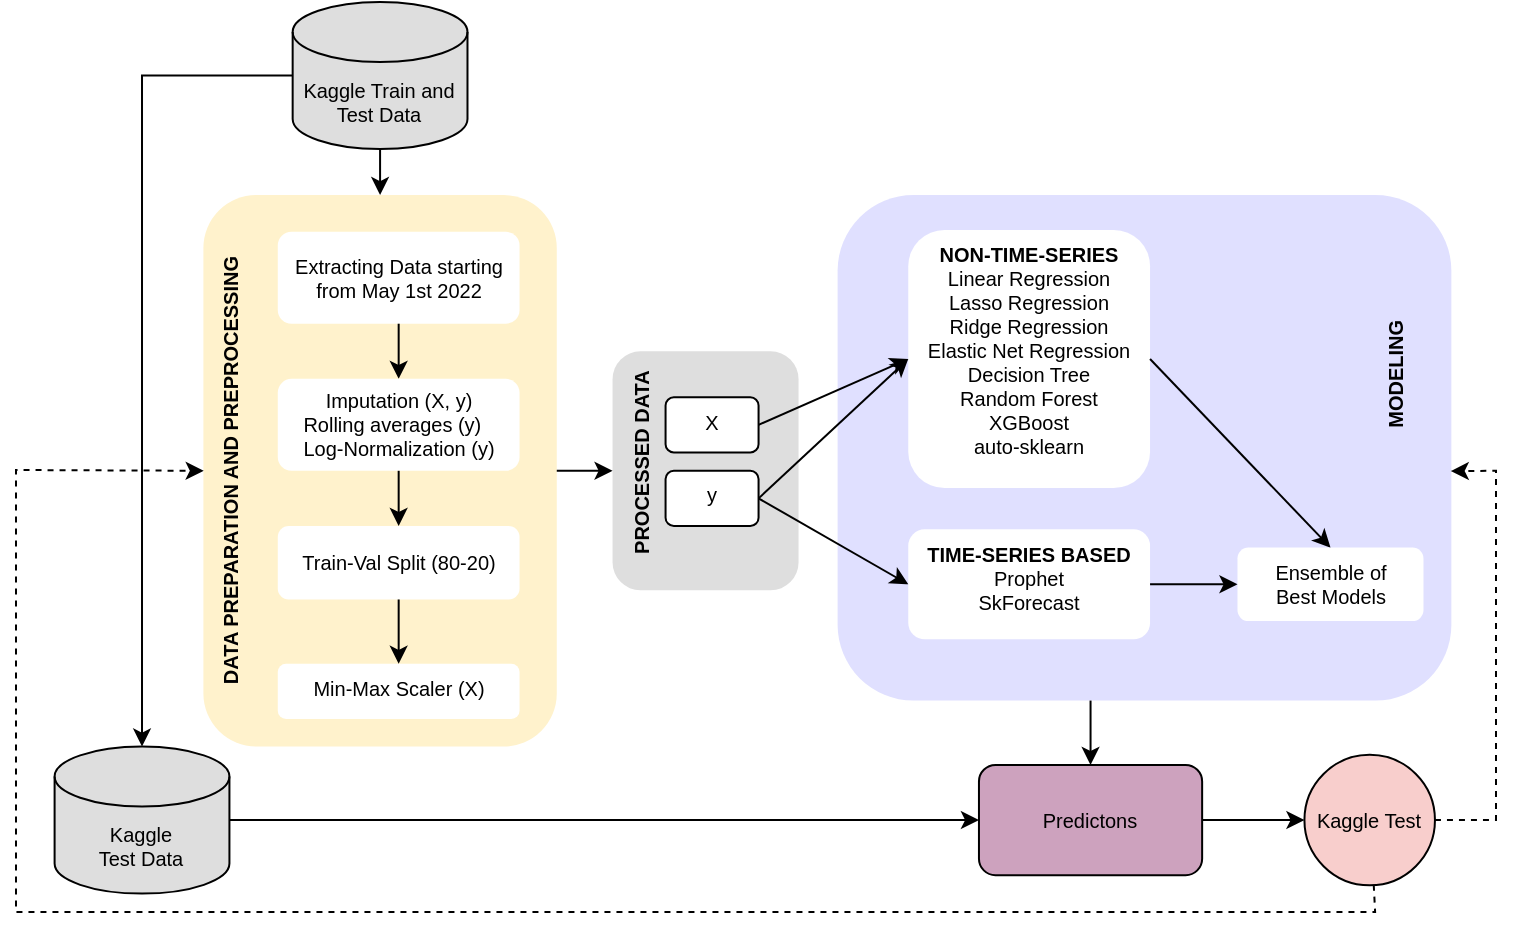 <mxfile version="20.6.2"><diagram id="iYTmLkJy4PgQhtcWpvg6" name="Page-1"><mxGraphModel dx="988" dy="609" grid="0" gridSize="10" guides="1" tooltips="1" connect="1" arrows="1" fold="1" page="1" pageScale="1" pageWidth="827" pageHeight="1169" math="0" shadow="0"><root><mxCell id="0"/><mxCell id="1" parent="0"/><mxCell id="OmxvKEESYGOB03K-nxM1-37" value="" style="rounded=1;whiteSpace=wrap;html=1;fontSize=10;fillColor=#E0E0FF;strokeColor=none;" parent="1" vertex="1"><mxGeometry x="460.803" y="226.515" width="306.879" height="252.778" as="geometry"/></mxCell><mxCell id="USxAGzm4dyzUNOLXKaWT-20" value="&lt;div style=&quot;font-size: 10px;&quot;&gt;&lt;b style=&quot;font-size: 10px;&quot;&gt;NON-TIME-SERIES&lt;/b&gt;&lt;/div&gt;&lt;div style=&quot;font-size: 10px;&quot;&gt;&lt;span style=&quot;font-size: 10px;&quot;&gt;Linear Regression&lt;/span&gt;&lt;br style=&quot;font-size: 10px;&quot;&gt;&lt;/div&gt;&lt;div style=&quot;font-size: 10px;&quot;&gt;&lt;font style=&quot;font-size: 10px;&quot;&gt;Lasso Regression&lt;/font&gt;&lt;/div&gt;&lt;div style=&quot;font-size: 10px;&quot;&gt;&lt;font style=&quot;font-size: 10px;&quot;&gt;Ridge Regression&lt;/font&gt;&lt;/div&gt;&lt;div style=&quot;font-size: 10px;&quot;&gt;&lt;font style=&quot;font-size: 10px;&quot;&gt;Elastic Net Regression&lt;/font&gt;&lt;/div&gt;&lt;div style=&quot;font-size: 10px;&quot;&gt;&lt;font style=&quot;font-size: 10px;&quot;&gt;Decision Tree&lt;/font&gt;&lt;/div&gt;&lt;div style=&quot;font-size: 10px;&quot;&gt;&lt;font style=&quot;font-size: 10px;&quot;&gt;Random Forest&lt;/font&gt;&lt;/div&gt;&lt;div style=&quot;font-size: 10px;&quot;&gt;&lt;font style=&quot;font-size: 10px;&quot;&gt;XGBoost&lt;/font&gt;&lt;/div&gt;&lt;div style=&quot;font-size: 10px;&quot;&gt;&lt;font style=&quot;font-size: 10px;&quot;&gt;auto-sklearn&lt;/font&gt;&lt;/div&gt;&lt;div style=&quot;font-size: 10px;&quot;&gt;&lt;font style=&quot;font-size: 10px;&quot;&gt;&lt;br style=&quot;font-size: 10px;&quot;&gt;&lt;/font&gt;&lt;/div&gt;&lt;div style=&quot;font-size: 10px;&quot;&gt;&lt;br style=&quot;font-size: 10px;&quot;&gt;&lt;/div&gt;" style="rounded=1;whiteSpace=wrap;html=1;verticalAlign=top;strokeColor=none;fontSize=10;" parent="1" vertex="1"><mxGeometry x="496.14" y="243.98" width="120.89" height="129.02" as="geometry"/></mxCell><mxCell id="USxAGzm4dyzUNOLXKaWT-21" value="&lt;div style=&quot;font-size: 10px;&quot;&gt;&lt;b style=&quot;font-size: 10px;&quot;&gt;TIME-SERIES BASED&lt;/b&gt;&lt;/div&gt;&lt;div style=&quot;font-size: 10px;&quot;&gt;&lt;font style=&quot;font-size: 10px;&quot;&gt;Prophet&lt;/font&gt;&lt;/div&gt;&lt;div style=&quot;font-size: 10px;&quot;&gt;&lt;font style=&quot;font-size: 10px;&quot;&gt;SkForecast&lt;/font&gt;&lt;/div&gt;" style="rounded=1;whiteSpace=wrap;html=1;verticalAlign=top;align=center;strokeColor=none;fontSize=10;" parent="1" vertex="1"><mxGeometry x="496.14" y="393.67" width="120.89" height="55" as="geometry"/></mxCell><mxCell id="USxAGzm4dyzUNOLXKaWT-23" value="Ensemble of &lt;br style=&quot;font-size: 10px;&quot;&gt;Best Models" style="rounded=1;whiteSpace=wrap;html=1;verticalAlign=top;align=center;strokeColor=none;fontSize=10;" parent="1" vertex="1"><mxGeometry x="660.739" y="402.784" width="92.994" height="36.768" as="geometry"/></mxCell><mxCell id="USxAGzm4dyzUNOLXKaWT-28" value="Predictons" style="rounded=1;whiteSpace=wrap;html=1;fillColor=#CDA2BE;fontSize=10;" parent="1" vertex="1"><mxGeometry x="531.478" y="511.465" width="111.592" height="55.152" as="geometry"/></mxCell><mxCell id="USxAGzm4dyzUNOLXKaWT-29" value="" style="endArrow=classic;html=1;rounded=0;exitX=1;exitY=0.5;exitDx=0;exitDy=0;entryX=0;entryY=0.5;entryDx=0;entryDy=0;exitPerimeter=0;fontSize=10;" parent="1" source="OmxvKEESYGOB03K-nxM1-55" target="USxAGzm4dyzUNOLXKaWT-28" edge="1"><mxGeometry width="50" height="50" relative="1" as="geometry"><mxPoint x="171.592" y="566.616" as="sourcePoint"/><mxPoint x="394.777" y="566.616" as="targetPoint"/></mxGeometry></mxCell><mxCell id="USxAGzm4dyzUNOLXKaWT-34" value="" style="endArrow=classic;html=1;rounded=0;exitX=1;exitY=0.5;exitDx=0;exitDy=0;entryX=0;entryY=0.5;entryDx=0;entryDy=0;fontSize=10;" parent="1" source="USxAGzm4dyzUNOLXKaWT-28" target="OmxvKEESYGOB03K-nxM1-57" edge="1"><mxGeometry width="50" height="50" relative="1" as="geometry"><mxPoint x="348.28" y="594.192" as="sourcePoint"/><mxPoint x="655.159" y="548.232" as="targetPoint"/></mxGeometry></mxCell><mxCell id="OmxvKEESYGOB03K-nxM1-35" value="" style="group;fontSize=10;" parent="1" vertex="1" connectable="0"><mxGeometry x="143.694" y="226.515" width="176.688" height="275.758" as="geometry"/></mxCell><mxCell id="OmxvKEESYGOB03K-nxM1-5" value="" style="rounded=1;whiteSpace=wrap;html=1;fillColor=#FFF2CC;strokeColor=none;fontSize=10;" parent="OmxvKEESYGOB03K-nxM1-35" vertex="1"><mxGeometry x="1.322e-14" width="176.688" height="275.758" as="geometry"/></mxCell><mxCell id="USxAGzm4dyzUNOLXKaWT-2" value="&lt;span style=&quot;text-align: left; font-size: 10px;&quot;&gt;Min-Max Scaler (X)&lt;/span&gt;&lt;br style=&quot;font-size: 10px;&quot;&gt;&lt;div style=&quot;text-align: left; font-size: 10px;&quot;&gt;&lt;br style=&quot;font-size: 10px;&quot;&gt;&lt;/div&gt;" style="rounded=1;whiteSpace=wrap;html=1;verticalAlign=top;strokeColor=none;fontSize=10;" parent="OmxvKEESYGOB03K-nxM1-35" vertex="1"><mxGeometry x="37.197" y="234.394" width="120.892" height="27.576" as="geometry"/></mxCell><mxCell id="USxAGzm4dyzUNOLXKaWT-3" value="&lt;font style=&quot;font-size: 10px;&quot;&gt;Train-Val Split (80-20)&lt;/font&gt;" style="rounded=1;whiteSpace=wrap;html=1;strokeColor=none;fontSize=10;" parent="OmxvKEESYGOB03K-nxM1-35" vertex="1"><mxGeometry x="37.197" y="165.455" width="120.892" height="36.768" as="geometry"/></mxCell><mxCell id="USxAGzm4dyzUNOLXKaWT-7" value="Extracting Data starting from May 1st 2022" style="rounded=1;whiteSpace=wrap;html=1;strokeColor=none;fontSize=10;" parent="OmxvKEESYGOB03K-nxM1-35" vertex="1"><mxGeometry x="37.197" y="18.384" width="120.892" height="45.96" as="geometry"/></mxCell><mxCell id="USxAGzm4dyzUNOLXKaWT-9" value="" style="endArrow=classic;html=1;rounded=0;exitX=0.5;exitY=1;exitDx=0;exitDy=0;entryX=0.5;entryY=0;entryDx=0;entryDy=0;fontSize=10;" parent="OmxvKEESYGOB03K-nxM1-35" source="USxAGzm4dyzUNOLXKaWT-7" target="OmxvKEESYGOB03K-nxM1-1" edge="1"><mxGeometry width="50" height="50" relative="1" as="geometry"><mxPoint x="325.478" y="-9.192" as="sourcePoint"/><mxPoint x="325.478" y="9.192" as="targetPoint"/></mxGeometry></mxCell><mxCell id="USxAGzm4dyzUNOLXKaWT-15" value="" style="endArrow=classic;html=1;rounded=0;exitX=0.5;exitY=1;exitDx=0;exitDy=0;entryX=0.5;entryY=0;entryDx=0;entryDy=0;fontSize=10;" parent="OmxvKEESYGOB03K-nxM1-35" source="USxAGzm4dyzUNOLXKaWT-3" target="USxAGzm4dyzUNOLXKaWT-2" edge="1"><mxGeometry width="50" height="50" relative="1" as="geometry"><mxPoint x="130.191" y="284.949" as="sourcePoint"/><mxPoint x="399.873" y="330.909" as="targetPoint"/></mxGeometry></mxCell><mxCell id="OmxvKEESYGOB03K-nxM1-1" value="&lt;span style=&quot;text-align: left; font-size: 10px;&quot;&gt;Imputation (X, y)&lt;/span&gt;&lt;br style=&quot;font-size: 10px;&quot;&gt;&lt;div style=&quot;text-align: left; font-size: 10px;&quot;&gt;Rolling averages (y)&lt;/div&gt;&lt;div style=&quot;text-align: left; font-size: 10px;&quot;&gt;Log-Normalization (y)&lt;/div&gt;" style="rounded=1;whiteSpace=wrap;html=1;strokeColor=none;fontSize=10;" parent="OmxvKEESYGOB03K-nxM1-35" vertex="1"><mxGeometry x="37.197" y="91.919" width="120.892" height="45.96" as="geometry"/></mxCell><mxCell id="OmxvKEESYGOB03K-nxM1-4" value="" style="endArrow=classic;html=1;rounded=0;exitX=0.5;exitY=1;exitDx=0;exitDy=0;entryX=0.5;entryY=0;entryDx=0;entryDy=0;fontSize=10;" parent="OmxvKEESYGOB03K-nxM1-35" source="OmxvKEESYGOB03K-nxM1-1" target="USxAGzm4dyzUNOLXKaWT-3" edge="1"><mxGeometry width="50" height="50" relative="1" as="geometry"><mxPoint x="111.592" y="73.535" as="sourcePoint"/><mxPoint x="111.592" y="110.303" as="targetPoint"/></mxGeometry></mxCell><mxCell id="OmxvKEESYGOB03K-nxM1-6" value="&lt;b style=&quot;font-size: 10px;&quot;&gt;DATA PREPARATION AND PREPROCESSING&lt;/b&gt;" style="text;html=1;strokeColor=none;fillColor=none;align=center;verticalAlign=middle;whiteSpace=wrap;rounded=0;rotation=-90;fontSize=10;" parent="OmxvKEESYGOB03K-nxM1-35" vertex="1"><mxGeometry x="-120.892" y="124.091" width="269.682" height="27.576" as="geometry"/></mxCell><mxCell id="OmxvKEESYGOB03K-nxM1-41" value="&lt;b style=&quot;font-size: 10px;&quot;&gt;&lt;font style=&quot;font-size: 10px;&quot;&gt;MODELING&lt;/font&gt;&lt;/b&gt;" style="text;html=1;strokeColor=none;fillColor=none;align=center;verticalAlign=middle;whiteSpace=wrap;rounded=0;fontSize=10;rotation=-90;" parent="1" vertex="1"><mxGeometry x="711.885" y="302.348" width="55.796" height="27.576" as="geometry"/></mxCell><mxCell id="OmxvKEESYGOB03K-nxM1-42" value="" style="endArrow=classic;html=1;rounded=0;fontSize=10;fillColor=#FFB570;entryX=0.5;entryY=0;entryDx=0;entryDy=0;exitX=1;exitY=0.5;exitDx=0;exitDy=0;" parent="1" source="USxAGzm4dyzUNOLXKaWT-20" target="USxAGzm4dyzUNOLXKaWT-23" edge="1"><mxGeometry width="50" height="50" relative="1" as="geometry"><mxPoint x="348.28" y="419.545" as="sourcePoint"/><mxPoint x="394.777" y="373.586" as="targetPoint"/></mxGeometry></mxCell><mxCell id="OmxvKEESYGOB03K-nxM1-43" value="" style="endArrow=classic;html=1;rounded=0;fontSize=10;fillColor=#FFB570;entryX=0;entryY=0.5;entryDx=0;entryDy=0;exitX=1;exitY=0.5;exitDx=0;exitDy=0;" parent="1" source="USxAGzm4dyzUNOLXKaWT-21" target="USxAGzm4dyzUNOLXKaWT-23" edge="1"><mxGeometry width="50" height="50" relative="1" as="geometry"><mxPoint x="348.28" y="419.545" as="sourcePoint"/><mxPoint x="394.777" y="373.586" as="targetPoint"/></mxGeometry></mxCell><mxCell id="OmxvKEESYGOB03K-nxM1-52" value="" style="endArrow=classic;html=1;rounded=0;fontSize=10;fillColor=#FFB570;entryX=0.5;entryY=0;entryDx=0;entryDy=0;" parent="1" target="USxAGzm4dyzUNOLXKaWT-28" edge="1"><mxGeometry width="50" height="50" relative="1" as="geometry"><mxPoint x="587.274" y="479.293" as="sourcePoint"/><mxPoint x="534.268" y="447.121" as="targetPoint"/></mxGeometry></mxCell><mxCell id="OmxvKEESYGOB03K-nxM1-53" value="Kaggle Train and Test Data" style="shape=cylinder3;whiteSpace=wrap;html=1;boundedLbl=1;backgroundOutline=1;size=15;fontSize=10;fillColor=#DEDEDE;" parent="1" vertex="1"><mxGeometry x="188.331" y="130" width="87.414" height="73.535" as="geometry"/></mxCell><mxCell id="USxAGzm4dyzUNOLXKaWT-8" value="" style="endArrow=classic;html=1;rounded=0;entryX=0.5;entryY=0;entryDx=0;entryDy=0;exitX=0.5;exitY=1;exitDx=0;exitDy=0;exitPerimeter=0;fontSize=10;" parent="1" source="OmxvKEESYGOB03K-nxM1-53" target="OmxvKEESYGOB03K-nxM1-5" edge="1"><mxGeometry width="50" height="50" relative="1" as="geometry"><mxPoint x="232.038" y="189.747" as="sourcePoint"/><mxPoint x="534.268" y="272.475" as="targetPoint"/></mxGeometry></mxCell><mxCell id="OmxvKEESYGOB03K-nxM1-55" value="Kaggle &lt;br style=&quot;font-size: 10px;&quot;&gt;Test Data" style="shape=cylinder3;whiteSpace=wrap;html=1;boundedLbl=1;backgroundOutline=1;size=15;fontSize=10;fillColor=#DEDEDE;" parent="1" vertex="1"><mxGeometry x="69.299" y="502.273" width="87.414" height="73.535" as="geometry"/></mxCell><mxCell id="USxAGzm4dyzUNOLXKaWT-10" value="" style="endArrow=classic;html=1;rounded=0;exitX=0;exitY=0.5;exitDx=0;exitDy=0;exitPerimeter=0;entryX=0.5;entryY=0;entryDx=0;entryDy=0;entryPerimeter=0;fontSize=10;" parent="1" source="OmxvKEESYGOB03K-nxM1-53" target="OmxvKEESYGOB03K-nxM1-55" edge="1"><mxGeometry width="50" height="50" relative="1" as="geometry"><mxPoint x="152.994" y="152.98" as="sourcePoint"/><mxPoint x="115.796" y="548.232" as="targetPoint"/><Array as="points"><mxPoint x="113.006" y="166.768"/></Array></mxGeometry></mxCell><mxCell id="OmxvKEESYGOB03K-nxM1-57" value="Kaggle Test" style="ellipse;whiteSpace=wrap;html=1;aspect=fixed;fontSize=10;fillColor=#F8CECC;" parent="1" vertex="1"><mxGeometry x="694.217" y="506.409" width="65.263" height="65.263" as="geometry"/></mxCell><mxCell id="OmxvKEESYGOB03K-nxM1-58" value="" style="group;fontSize=10;" parent="1" vertex="1" connectable="0"><mxGeometry x="348.28" y="304.646" width="92.994" height="119.495" as="geometry"/></mxCell><mxCell id="OmxvKEESYGOB03K-nxM1-9" value="&lt;div style=&quot;font-size: 10px;&quot;&gt;&lt;br style=&quot;font-size: 10px;&quot;&gt;&lt;/div&gt;" style="rounded=1;whiteSpace=wrap;html=1;verticalAlign=top;fillColor=#DEDEDE;align=left;strokeColor=none;fontSize=10;" parent="OmxvKEESYGOB03K-nxM1-58" vertex="1"><mxGeometry width="92.994" height="119.495" as="geometry"/></mxCell><mxCell id="OmxvKEESYGOB03K-nxM1-12" value="&lt;div style=&quot;text-align: left; font-size: 10px;&quot;&gt;y&lt;/div&gt;" style="rounded=1;whiteSpace=wrap;html=1;verticalAlign=top;fontSize=10;" parent="OmxvKEESYGOB03K-nxM1-58" vertex="1"><mxGeometry x="26.503" y="59.747" width="46.497" height="27.576" as="geometry"/></mxCell><mxCell id="OmxvKEESYGOB03K-nxM1-34" value="&lt;b style=&quot;font-size: 10px;&quot;&gt;PROCESSED DATA&lt;/b&gt;" style="text;html=1;strokeColor=none;fillColor=none;align=center;verticalAlign=middle;whiteSpace=wrap;rounded=0;fontSize=10;rotation=-90;" parent="OmxvKEESYGOB03K-nxM1-58" vertex="1"><mxGeometry x="-37.197" y="41.364" width="102.293" height="27.576" as="geometry"/></mxCell><mxCell id="OmxvKEESYGOB03K-nxM1-8" value="&lt;div style=&quot;text-align: left; font-size: 10px;&quot;&gt;X&lt;/div&gt;" style="rounded=1;whiteSpace=wrap;html=1;verticalAlign=top;fontSize=10;" parent="OmxvKEESYGOB03K-nxM1-58" vertex="1"><mxGeometry x="26.503" y="22.98" width="46.497" height="27.576" as="geometry"/></mxCell><mxCell id="OmxvKEESYGOB03K-nxM1-45" value="" style="endArrow=classic;html=1;rounded=0;fontSize=10;fillColor=#FFB570;entryX=0;entryY=0.5;entryDx=0;entryDy=0;exitX=1;exitY=0.5;exitDx=0;exitDy=0;" parent="1" source="OmxvKEESYGOB03K-nxM1-8" target="USxAGzm4dyzUNOLXKaWT-20" edge="1"><mxGeometry width="50" height="50" relative="1" as="geometry"><mxPoint x="-191.083" y="-72.222" as="sourcePoint"/><mxPoint x="-218.981" y="-44.646" as="targetPoint"/></mxGeometry></mxCell><mxCell id="LFt9gh3X9h7xAS0bNYt1-3" value="" style="endArrow=classic;html=1;rounded=0;exitX=0.531;exitY=0.995;exitDx=0;exitDy=0;entryX=0.5;entryY=0;entryDx=0;entryDy=0;exitPerimeter=0;fontSize=10;dashed=1;" edge="1" parent="1" source="OmxvKEESYGOB03K-nxM1-57" target="OmxvKEESYGOB03K-nxM1-6"><mxGeometry width="50" height="50" relative="1" as="geometry"><mxPoint x="731.414" y="598.788" as="sourcePoint"/><mxPoint x="53.49" y="321.586" as="targetPoint"/><Array as="points"><mxPoint x="729.554" y="585"/><mxPoint x="50" y="585"/><mxPoint x="50" y="364"/></Array></mxGeometry></mxCell><mxCell id="LFt9gh3X9h7xAS0bNYt1-4" value="" style="endArrow=classic;html=1;rounded=0;exitX=1;exitY=0.5;exitDx=0;exitDy=0;entryX=0.999;entryY=0.546;entryDx=0;entryDy=0;entryPerimeter=0;fontSize=10;dashed=1;" edge="1" parent="1" source="OmxvKEESYGOB03K-nxM1-57" target="OmxvKEESYGOB03K-nxM1-37"><mxGeometry width="50" height="50" relative="1" as="geometry"><mxPoint x="767.682" y="552.369" as="sourcePoint"/><mxPoint x="790" y="345.091" as="targetPoint"/><Array as="points"><mxPoint x="790" y="539.04"/><mxPoint x="790" y="364.394"/></Array></mxGeometry></mxCell><mxCell id="OmxvKEESYGOB03K-nxM1-18" value="" style="endArrow=classic;html=1;rounded=0;fontSize=10;fillColor=#FFB570;entryX=0;entryY=0.5;entryDx=0;entryDy=0;exitX=1;exitY=0.5;exitDx=0;exitDy=0;" parent="1" source="OmxvKEESYGOB03K-nxM1-5" target="OmxvKEESYGOB03K-nxM1-9" edge="1"><mxGeometry width="50" height="50" relative="1" as="geometry"><mxPoint x="329.682" y="281.667" as="sourcePoint"/><mxPoint x="469.172" y="382.778" as="targetPoint"/></mxGeometry></mxCell><mxCell id="OmxvKEESYGOB03K-nxM1-47" value="" style="endArrow=classic;html=1;rounded=0;fontSize=10;fillColor=#FFB570;entryX=0;entryY=0.5;entryDx=0;entryDy=0;exitX=1;exitY=0.5;exitDx=0;exitDy=0;" parent="1" source="OmxvKEESYGOB03K-nxM1-12" target="USxAGzm4dyzUNOLXKaWT-20" edge="1"><mxGeometry width="50" height="50" relative="1" as="geometry"><mxPoint x="449.178" y="419.545" as="sourcePoint"/><mxPoint x="506.369" y="428.737" as="targetPoint"/></mxGeometry></mxCell><mxCell id="OmxvKEESYGOB03K-nxM1-46" value="" style="endArrow=classic;html=1;rounded=0;fontSize=10;fillColor=#FFB570;entryX=0;entryY=0.5;entryDx=0;entryDy=0;exitX=1;exitY=0.5;exitDx=0;exitDy=0;" parent="1" source="OmxvKEESYGOB03K-nxM1-12" target="USxAGzm4dyzUNOLXKaWT-21" edge="1"><mxGeometry width="50" height="50" relative="1" as="geometry"><mxPoint x="449.178" y="382.778" as="sourcePoint"/><mxPoint x="506.369" y="323.03" as="targetPoint"/></mxGeometry></mxCell></root></mxGraphModel></diagram></mxfile>